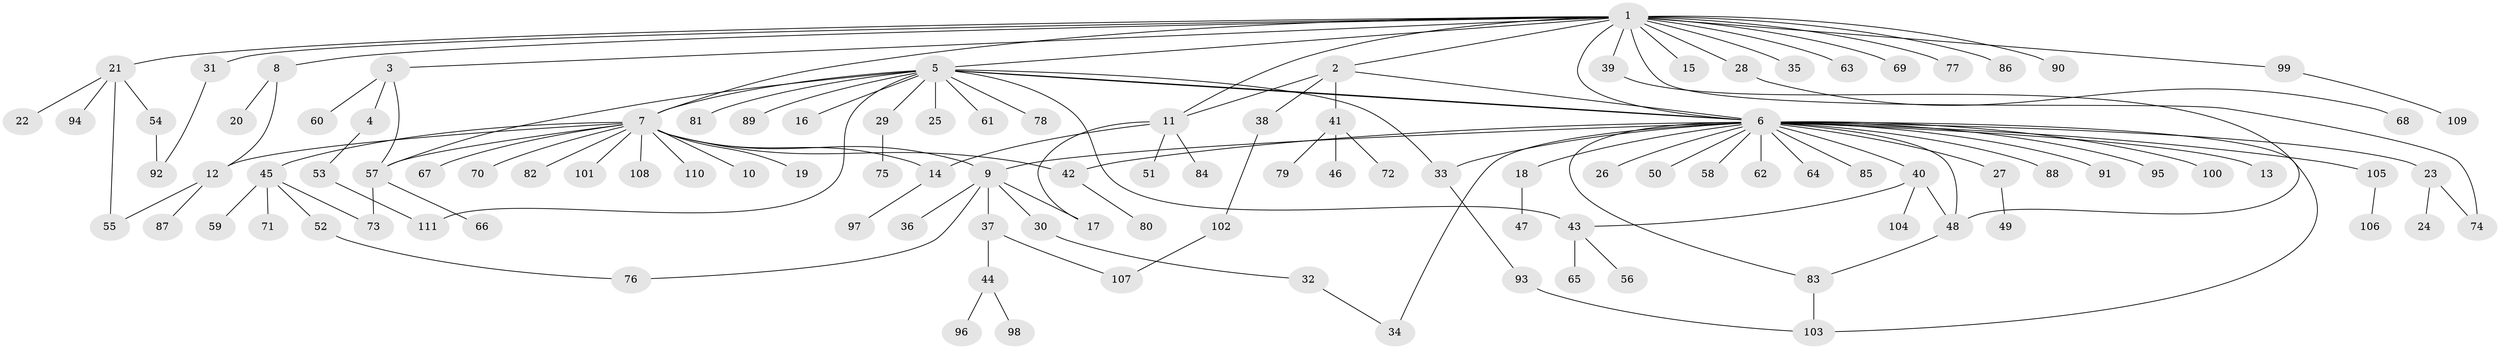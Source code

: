 // coarse degree distribution, {19: 0.011904761904761904, 5: 0.03571428571428571, 3: 0.09523809523809523, 2: 0.2619047619047619, 14: 0.011904761904761904, 25: 0.011904761904761904, 21: 0.011904761904761904, 1: 0.5238095238095238, 4: 0.03571428571428571}
// Generated by graph-tools (version 1.1) at 2025/23/03/03/25 07:23:52]
// undirected, 111 vertices, 137 edges
graph export_dot {
graph [start="1"]
  node [color=gray90,style=filled];
  1;
  2;
  3;
  4;
  5;
  6;
  7;
  8;
  9;
  10;
  11;
  12;
  13;
  14;
  15;
  16;
  17;
  18;
  19;
  20;
  21;
  22;
  23;
  24;
  25;
  26;
  27;
  28;
  29;
  30;
  31;
  32;
  33;
  34;
  35;
  36;
  37;
  38;
  39;
  40;
  41;
  42;
  43;
  44;
  45;
  46;
  47;
  48;
  49;
  50;
  51;
  52;
  53;
  54;
  55;
  56;
  57;
  58;
  59;
  60;
  61;
  62;
  63;
  64;
  65;
  66;
  67;
  68;
  69;
  70;
  71;
  72;
  73;
  74;
  75;
  76;
  77;
  78;
  79;
  80;
  81;
  82;
  83;
  84;
  85;
  86;
  87;
  88;
  89;
  90;
  91;
  92;
  93;
  94;
  95;
  96;
  97;
  98;
  99;
  100;
  101;
  102;
  103;
  104;
  105;
  106;
  107;
  108;
  109;
  110;
  111;
  1 -- 2;
  1 -- 3;
  1 -- 5;
  1 -- 6;
  1 -- 7;
  1 -- 8;
  1 -- 11;
  1 -- 15;
  1 -- 21;
  1 -- 28;
  1 -- 31;
  1 -- 35;
  1 -- 39;
  1 -- 63;
  1 -- 69;
  1 -- 74;
  1 -- 77;
  1 -- 86;
  1 -- 90;
  1 -- 99;
  2 -- 6;
  2 -- 11;
  2 -- 38;
  2 -- 41;
  3 -- 4;
  3 -- 57;
  3 -- 60;
  4 -- 53;
  5 -- 6;
  5 -- 6;
  5 -- 7;
  5 -- 16;
  5 -- 25;
  5 -- 29;
  5 -- 33;
  5 -- 43;
  5 -- 57;
  5 -- 61;
  5 -- 78;
  5 -- 81;
  5 -- 89;
  5 -- 111;
  6 -- 9;
  6 -- 13;
  6 -- 18;
  6 -- 23;
  6 -- 26;
  6 -- 27;
  6 -- 33;
  6 -- 34;
  6 -- 40;
  6 -- 42;
  6 -- 48;
  6 -- 50;
  6 -- 58;
  6 -- 62;
  6 -- 64;
  6 -- 83;
  6 -- 85;
  6 -- 88;
  6 -- 91;
  6 -- 95;
  6 -- 100;
  6 -- 103;
  6 -- 105;
  7 -- 9;
  7 -- 10;
  7 -- 12;
  7 -- 14;
  7 -- 19;
  7 -- 42;
  7 -- 45;
  7 -- 57;
  7 -- 67;
  7 -- 70;
  7 -- 82;
  7 -- 101;
  7 -- 108;
  7 -- 110;
  8 -- 12;
  8 -- 20;
  9 -- 17;
  9 -- 30;
  9 -- 36;
  9 -- 37;
  9 -- 76;
  11 -- 14;
  11 -- 17;
  11 -- 51;
  11 -- 84;
  12 -- 55;
  12 -- 87;
  14 -- 97;
  18 -- 47;
  21 -- 22;
  21 -- 54;
  21 -- 55;
  21 -- 94;
  23 -- 24;
  23 -- 74;
  27 -- 49;
  28 -- 68;
  29 -- 75;
  30 -- 32;
  31 -- 92;
  32 -- 34;
  33 -- 93;
  37 -- 44;
  37 -- 107;
  38 -- 102;
  39 -- 48;
  40 -- 43;
  40 -- 48;
  40 -- 104;
  41 -- 46;
  41 -- 72;
  41 -- 79;
  42 -- 80;
  43 -- 56;
  43 -- 65;
  44 -- 96;
  44 -- 98;
  45 -- 52;
  45 -- 59;
  45 -- 71;
  45 -- 73;
  48 -- 83;
  52 -- 76;
  53 -- 111;
  54 -- 92;
  57 -- 66;
  57 -- 73;
  83 -- 103;
  93 -- 103;
  99 -- 109;
  102 -- 107;
  105 -- 106;
}

